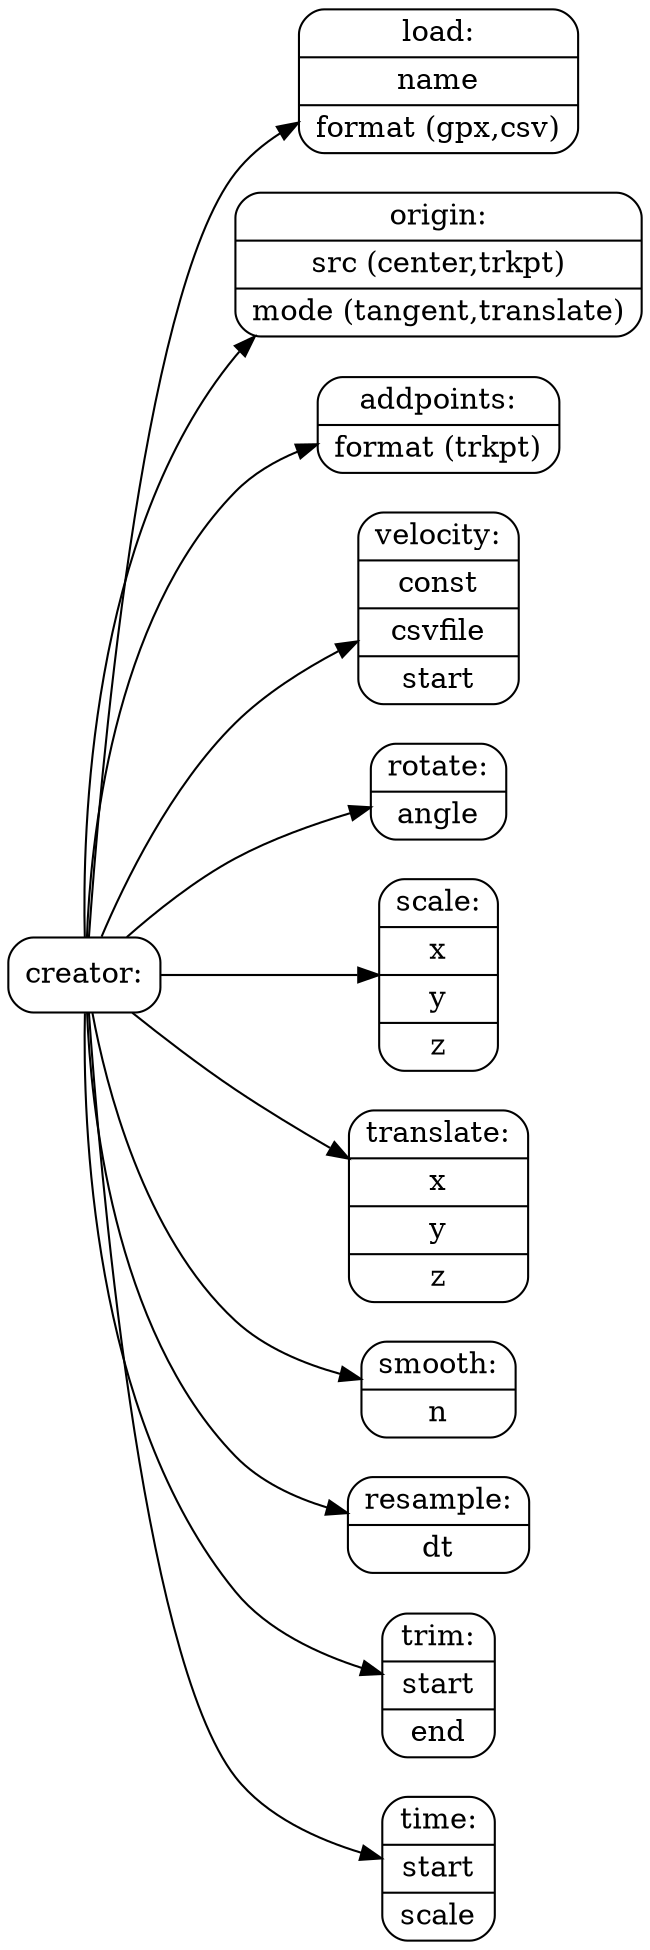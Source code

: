 digraph ap {
  //ranksep = 2.5;
  //splines = true;
  rankdir = "LR";
  node [
	shape = "Mrecord",
	//style = "filled",
	//fillcolor = "gold"
	];

  //edge [ penwidth = "1", style="dashed" ];

  {
    rank = "min";
    creator;
  }

  creator [label="creator:"];
  load [label="load:|name|format (gpx,csv)"];
  origin [label="origin:|src (center,trkpt)|mode (tangent,translate)"];
  addpoints [label="addpoints:|format (trkpt)"];
  velocity [label="velocity:|const|csvfile|start"];
  rotate [label="rotate:|angle"];
  scale [label="scale:|x|y|z"];
  translate [label="translate:|x|y|z"];
  smooth [label="smooth:|n"];
  resample [label="resample:|dt"];
  trim [label="trim:|start|end"];
  time [label="time:|start|scale"];

  /*
   * Inheritance:
   */

  /*
   * Sub-nodes:
   */
  creator -> load;
  creator -> origin;
  creator -> addpoints;
  creator -> velocity;
  creator -> rotate;
  creator -> scale;
  creator -> translate;
  creator -> smooth;
  creator -> resample;
  creator -> trim;
  creator -> time;

}

/*
 * Local Variables:
 * mode: c
 * c-basic-offset: 2
 * End:
 */
